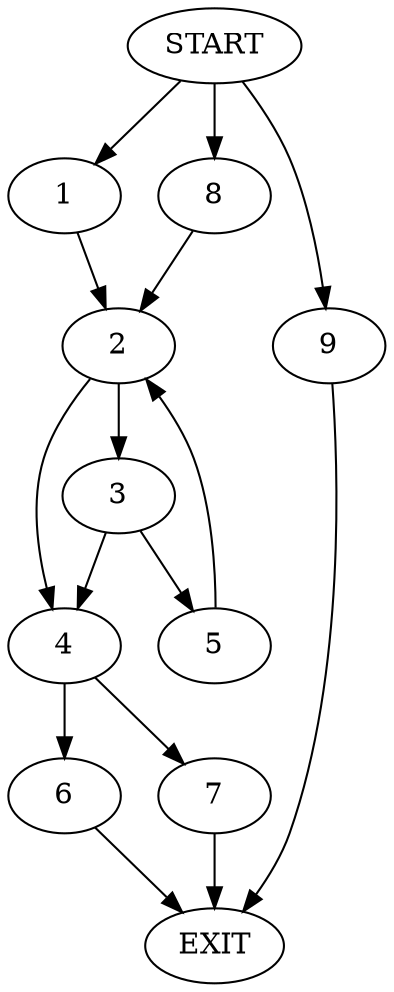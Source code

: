 digraph {
0 [label="START"]
10 [label="EXIT"]
0 -> 1
1 -> 2
2 -> 3
2 -> 4
3 -> 4
3 -> 5
4 -> 6
4 -> 7
5 -> 2
0 -> 8
8 -> 2
7 -> 10
6 -> 10
0 -> 9
9 -> 10
}
